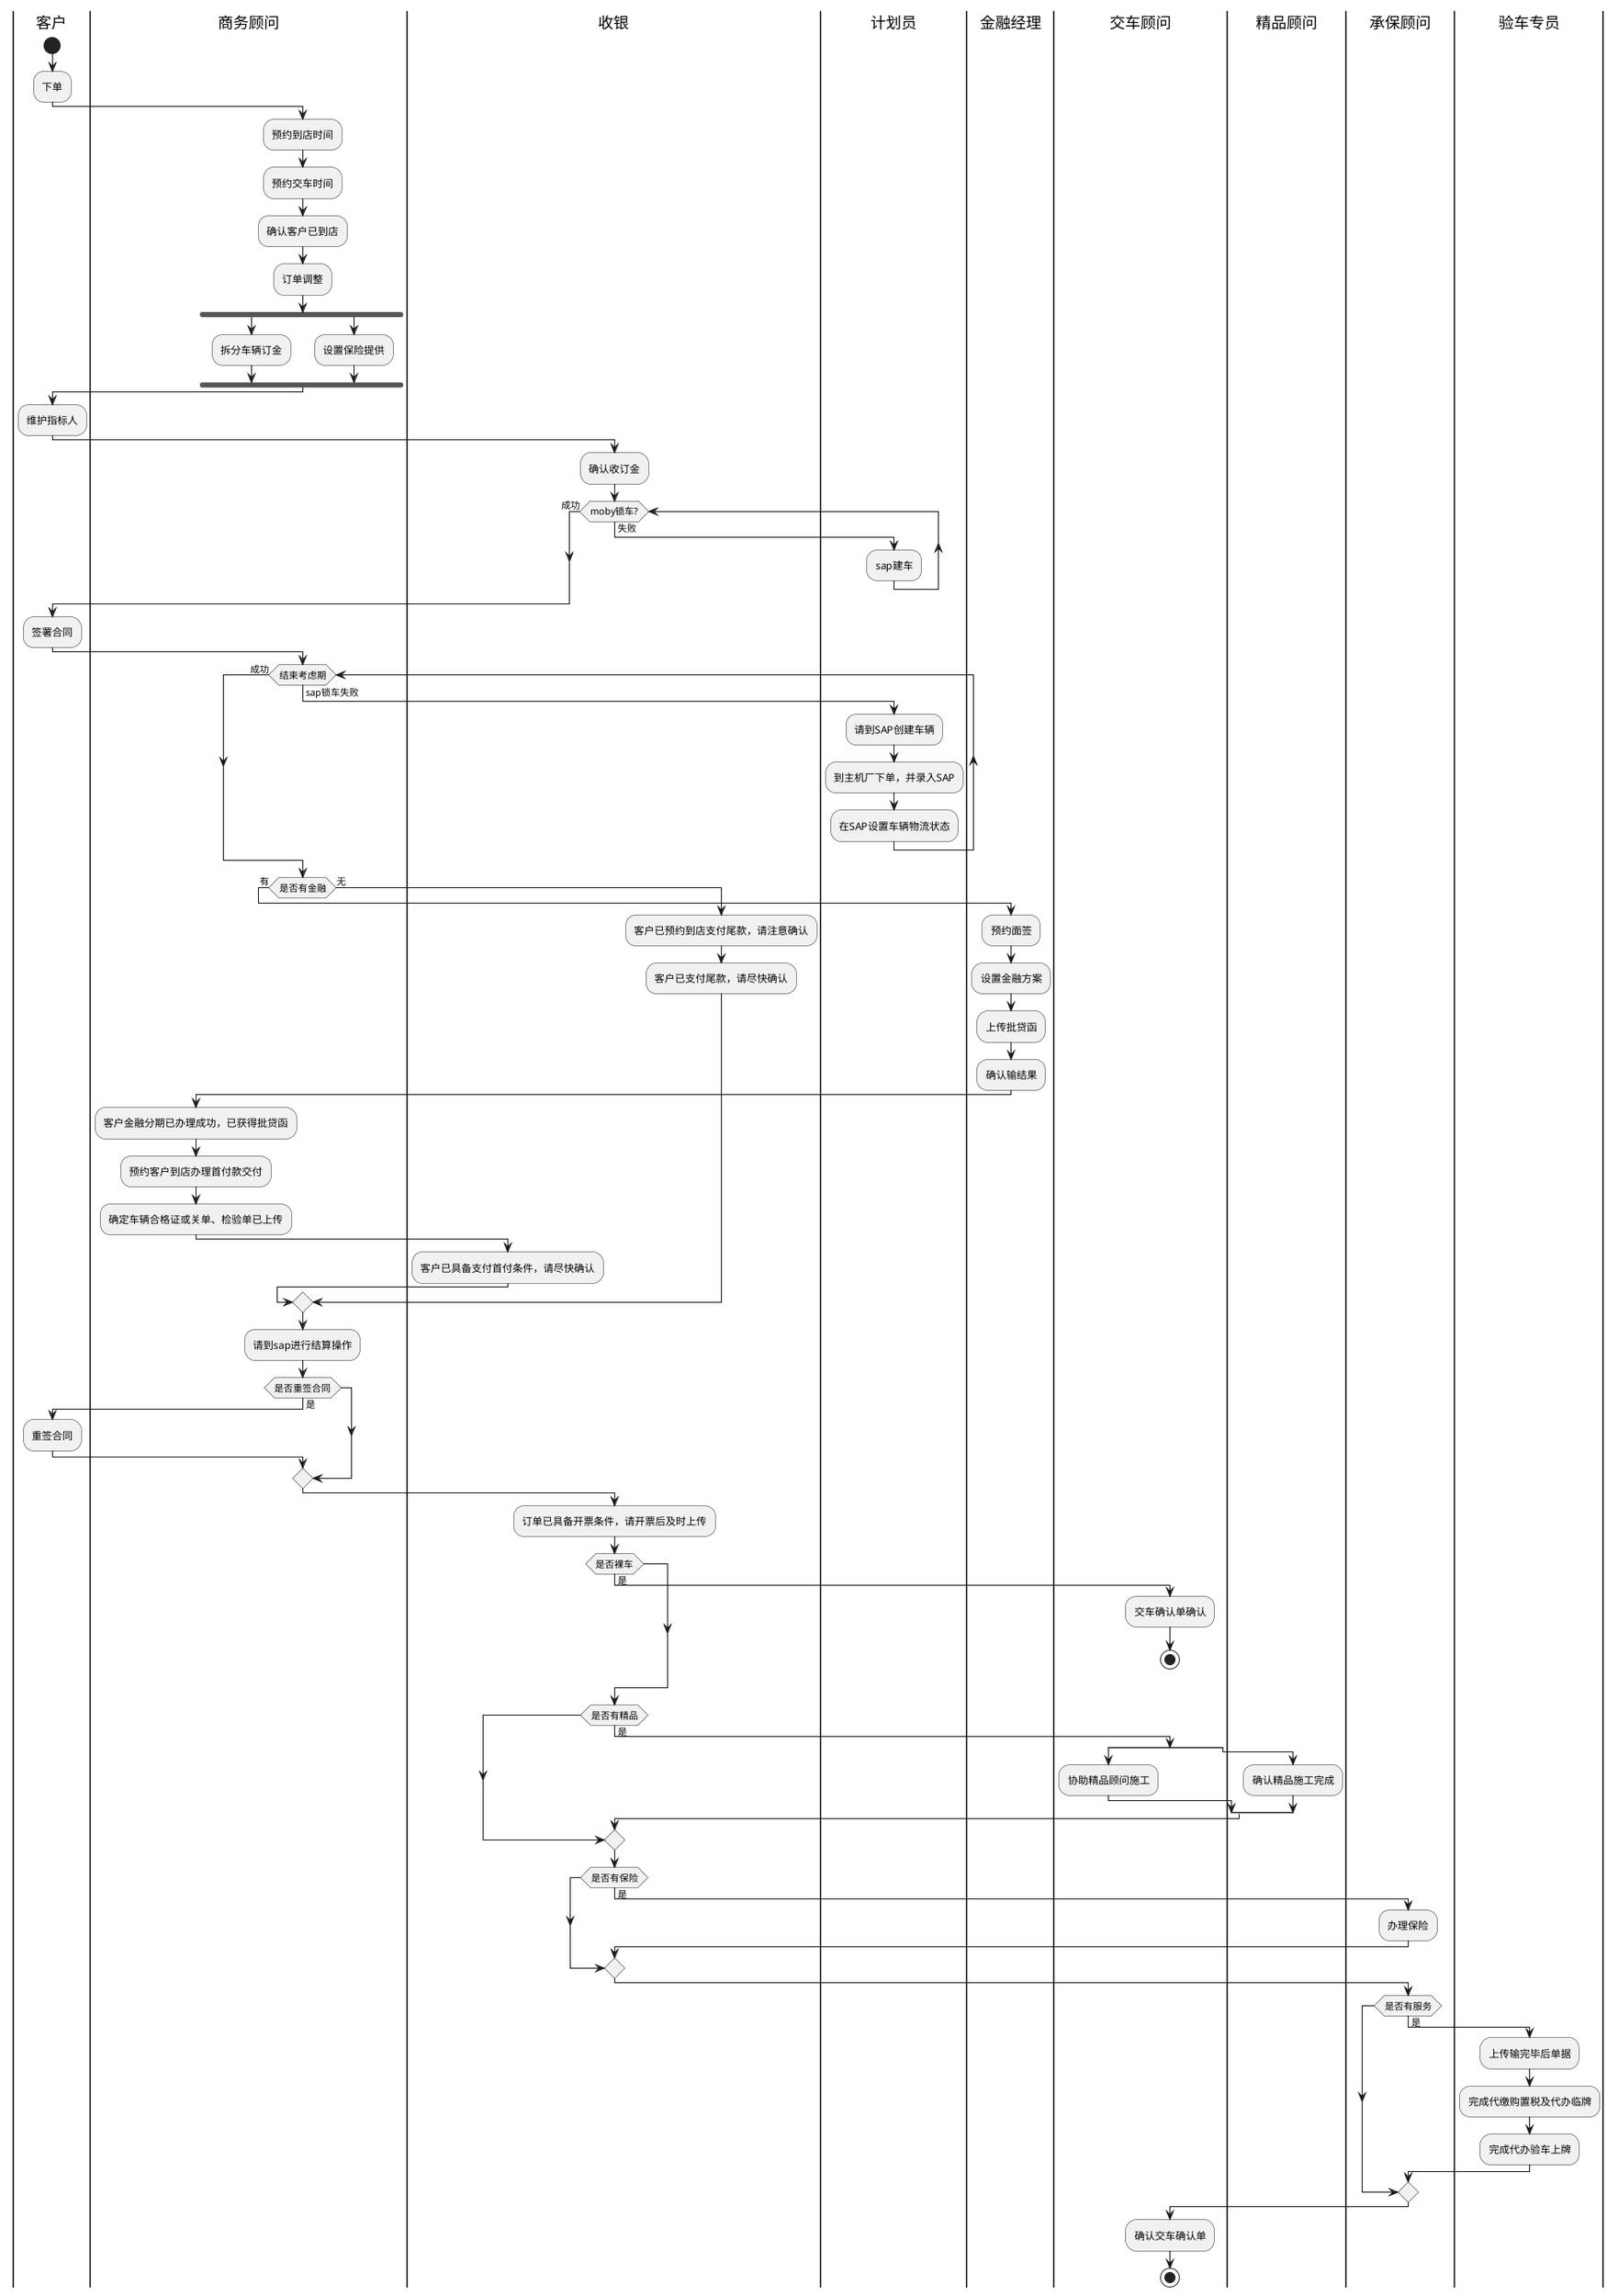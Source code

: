 @startuml

|客户|
start
:下单;

|商务顾问|
:预约到店时间;
:预约交车时间;
:确认客户已到店;
:订单调整;

fork
    :拆分车辆订金;
fork again
    :设置保险提供;
end fork

|客户|
:维护指标人;

|收银|
:确认收订金;
while (moby锁车?) is (失败)
    |计划员|
    :sap建车;
endwhile (成功)
|客户|
:签署合同;

|商务顾问|
while (结束考虑期) is (sap锁车失败)

    |计划员|
    :请到SAP创建车辆;
    :到主机厂下单，并录入SAP;
    :在SAP设置车辆物流状态;

endwhile (成功)

|商务顾问|
if (是否有金融) then (有)
    |金融经理|
    :预约面签;
    :设置金融方案;
    :上传批贷函;
    :确认输结果;
    |商务顾问|
    :客户金融分期已办理成功，已获得批贷函;
    :预约客户到店办理首付款交付;
    :确定车辆合格证或关单、检验单已上传;
    |收银|
    :客户已具备支付首付条件，请尽快确认;
else (无)
    |收银|
    :客户已预约到店支付尾款，请注意确认;
    :客户已支付尾款，请尽快确认;
endif

|商务顾问|
:请到sap进行结算操作;
if (是否重签合同) then (是)
    |客户|
    :重签合同;
endif

|收银|
:订单已具备开票条件，请开票后及时上传;
if (是否裸车) then (是)
    |交车顾问|
    :交车确认单确认;
    stop
endif

|收银|
if (是否有精品) then (是)
    split
        |交车顾问|
        :协助精品顾问施工;
    split again
        |精品顾问|
        :确认精品施工完成;
    end split
endif

|收银|
if (是否有保险) then (是)
    |承保顾问|
    :办理保险;
endif

if (是否有服务) then (是)
    |验车专员|
    :上传输完毕后单据;
    :完成代缴购置税及代办临牌;
    :完成代办验车上牌;
endif

|交车顾问|
:确认交车确认单;
stop


@enduml